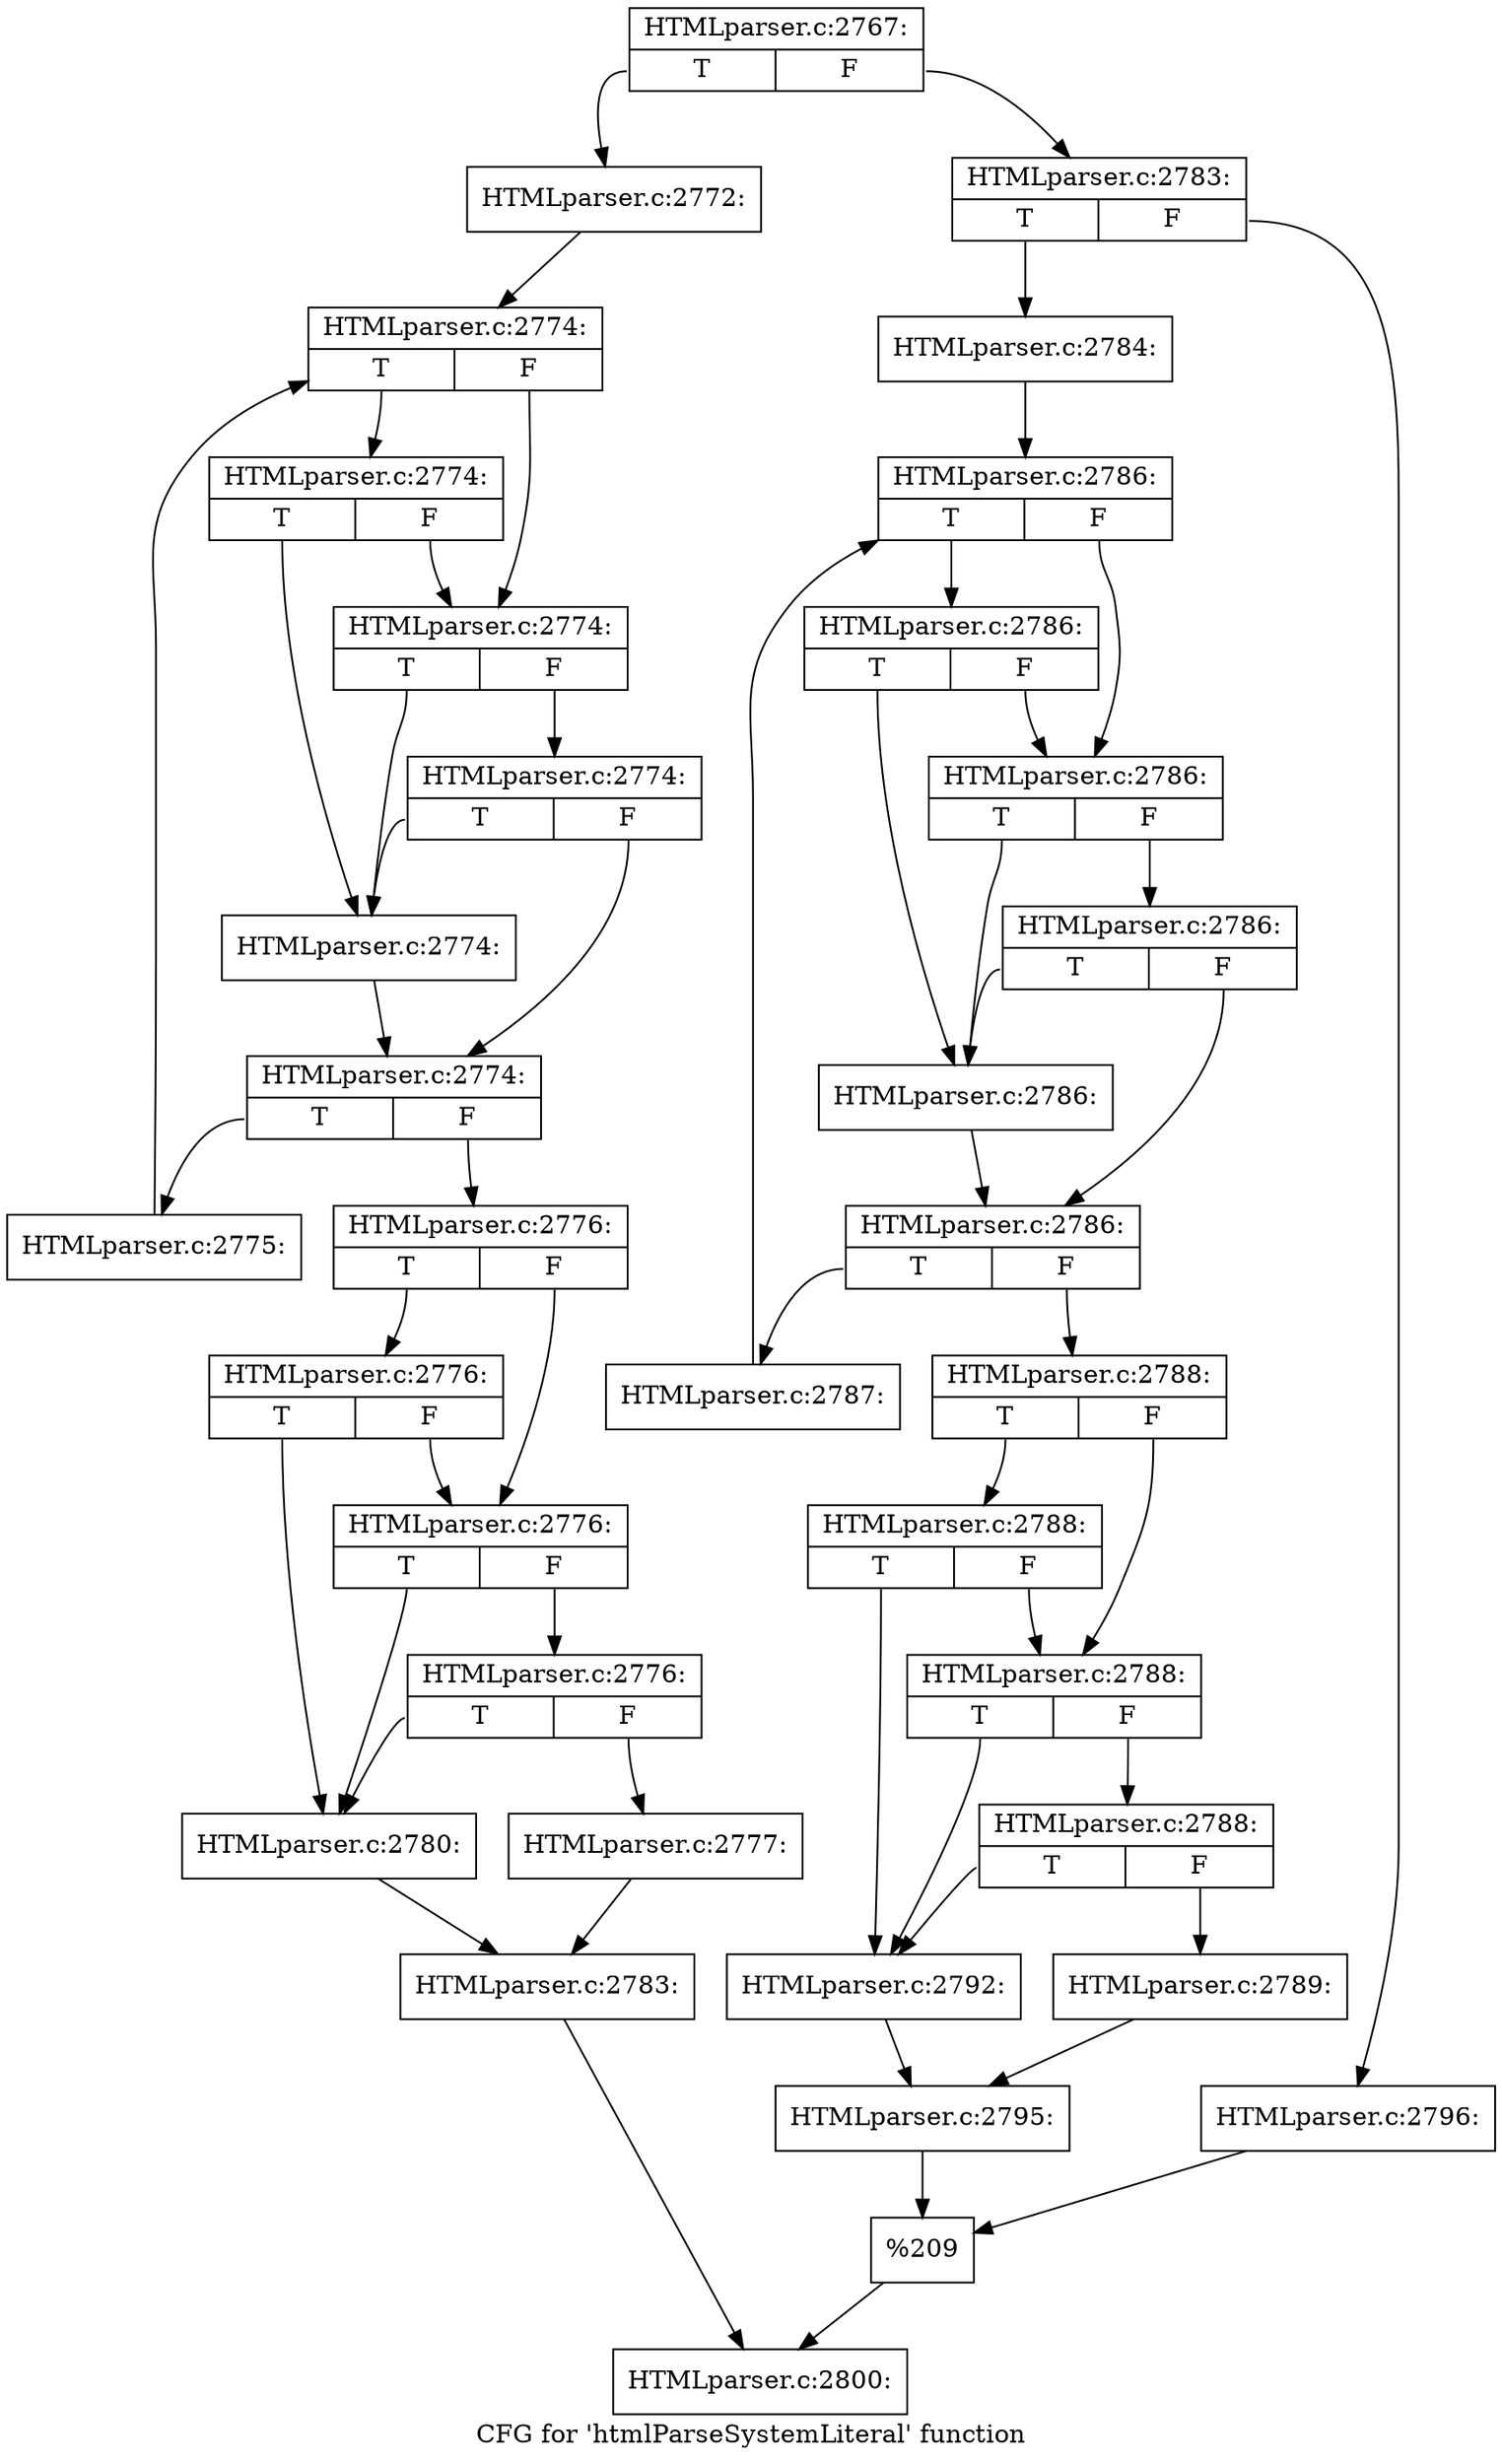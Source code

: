 digraph "CFG for 'htmlParseSystemLiteral' function" {
	label="CFG for 'htmlParseSystemLiteral' function";

	Node0x40568c0 [shape=record,label="{HTMLparser.c:2767:|{<s0>T|<s1>F}}"];
	Node0x40568c0:s0 -> Node0x3edf2f0;
	Node0x40568c0:s1 -> Node0x3edf390;
	Node0x3edf2f0 [shape=record,label="{HTMLparser.c:2772:}"];
	Node0x3edf2f0 -> Node0x3edfd90;
	Node0x3edfd90 [shape=record,label="{HTMLparser.c:2774:|{<s0>T|<s1>F}}"];
	Node0x3edfd90:s0 -> Node0x3ee0160;
	Node0x3edfd90:s1 -> Node0x3ee0110;
	Node0x3ee0160 [shape=record,label="{HTMLparser.c:2774:|{<s0>T|<s1>F}}"];
	Node0x3ee0160:s0 -> Node0x3ee0040;
	Node0x3ee0160:s1 -> Node0x3ee0110;
	Node0x3ee0110 [shape=record,label="{HTMLparser.c:2774:|{<s0>T|<s1>F}}"];
	Node0x3ee0110:s0 -> Node0x3ee0040;
	Node0x3ee0110:s1 -> Node0x3ee0090;
	Node0x3ee0090 [shape=record,label="{HTMLparser.c:2774:|{<s0>T|<s1>F}}"];
	Node0x3ee0090:s0 -> Node0x3ee0040;
	Node0x3ee0090:s1 -> Node0x3edfff0;
	Node0x3ee0040 [shape=record,label="{HTMLparser.c:2774:}"];
	Node0x3ee0040 -> Node0x3edfff0;
	Node0x3edfff0 [shape=record,label="{HTMLparser.c:2774:|{<s0>T|<s1>F}}"];
	Node0x3edfff0:s0 -> Node0x3ee1740;
	Node0x3edfff0:s1 -> Node0x3edff70;
	Node0x3ee1740 [shape=record,label="{HTMLparser.c:2775:}"];
	Node0x3ee1740 -> Node0x3edfd90;
	Node0x3edff70 [shape=record,label="{HTMLparser.c:2776:|{<s0>T|<s1>F}}"];
	Node0x3edff70:s0 -> Node0x3ee1b30;
	Node0x3edff70:s1 -> Node0x3ee1ae0;
	Node0x3ee1b30 [shape=record,label="{HTMLparser.c:2776:|{<s0>T|<s1>F}}"];
	Node0x3ee1b30:s0 -> Node0x3ee1a10;
	Node0x3ee1b30:s1 -> Node0x3ee1ae0;
	Node0x3ee1ae0 [shape=record,label="{HTMLparser.c:2776:|{<s0>T|<s1>F}}"];
	Node0x3ee1ae0:s0 -> Node0x3ee1a10;
	Node0x3ee1ae0:s1 -> Node0x3ee1a60;
	Node0x3ee1a60 [shape=record,label="{HTMLparser.c:2776:|{<s0>T|<s1>F}}"];
	Node0x3ee1a60:s0 -> Node0x3ee1a10;
	Node0x3ee1a60:s1 -> Node0x3ee1970;
	Node0x3ee1970 [shape=record,label="{HTMLparser.c:2777:}"];
	Node0x3ee1970 -> Node0x3ee19c0;
	Node0x3ee1a10 [shape=record,label="{HTMLparser.c:2780:}"];
	Node0x3ee1a10 -> Node0x3ee19c0;
	Node0x3ee19c0 [shape=record,label="{HTMLparser.c:2783:}"];
	Node0x3ee19c0 -> Node0x3edf340;
	Node0x3edf390 [shape=record,label="{HTMLparser.c:2783:|{<s0>T|<s1>F}}"];
	Node0x3edf390:s0 -> Node0x3ee3ca0;
	Node0x3edf390:s1 -> Node0x3ee3d40;
	Node0x3ee3ca0 [shape=record,label="{HTMLparser.c:2784:}"];
	Node0x3ee3ca0 -> Node0x3ee4780;
	Node0x3ee4780 [shape=record,label="{HTMLparser.c:2786:|{<s0>T|<s1>F}}"];
	Node0x3ee4780:s0 -> Node0x3ee4b90;
	Node0x3ee4780:s1 -> Node0x3ee4b40;
	Node0x3ee4b90 [shape=record,label="{HTMLparser.c:2786:|{<s0>T|<s1>F}}"];
	Node0x3ee4b90:s0 -> Node0x3ee4a70;
	Node0x3ee4b90:s1 -> Node0x3ee4b40;
	Node0x3ee4b40 [shape=record,label="{HTMLparser.c:2786:|{<s0>T|<s1>F}}"];
	Node0x3ee4b40:s0 -> Node0x3ee4a70;
	Node0x3ee4b40:s1 -> Node0x3ee4ac0;
	Node0x3ee4ac0 [shape=record,label="{HTMLparser.c:2786:|{<s0>T|<s1>F}}"];
	Node0x3ee4ac0:s0 -> Node0x3ee4a70;
	Node0x3ee4ac0:s1 -> Node0x3ee4a20;
	Node0x3ee4a70 [shape=record,label="{HTMLparser.c:2786:}"];
	Node0x3ee4a70 -> Node0x3ee4a20;
	Node0x3ee4a20 [shape=record,label="{HTMLparser.c:2786:|{<s0>T|<s1>F}}"];
	Node0x3ee4a20:s0 -> Node0x3ee6170;
	Node0x3ee4a20:s1 -> Node0x3ee49a0;
	Node0x3ee6170 [shape=record,label="{HTMLparser.c:2787:}"];
	Node0x3ee6170 -> Node0x3ee4780;
	Node0x3ee49a0 [shape=record,label="{HTMLparser.c:2788:|{<s0>T|<s1>F}}"];
	Node0x3ee49a0:s0 -> Node0x3ee65a0;
	Node0x3ee49a0:s1 -> Node0x3ee6550;
	Node0x3ee65a0 [shape=record,label="{HTMLparser.c:2788:|{<s0>T|<s1>F}}"];
	Node0x3ee65a0:s0 -> Node0x3ee6480;
	Node0x3ee65a0:s1 -> Node0x3ee6550;
	Node0x3ee6550 [shape=record,label="{HTMLparser.c:2788:|{<s0>T|<s1>F}}"];
	Node0x3ee6550:s0 -> Node0x3ee6480;
	Node0x3ee6550:s1 -> Node0x3ee64d0;
	Node0x3ee64d0 [shape=record,label="{HTMLparser.c:2788:|{<s0>T|<s1>F}}"];
	Node0x3ee64d0:s0 -> Node0x3ee6480;
	Node0x3ee64d0:s1 -> Node0x3ee63e0;
	Node0x3ee63e0 [shape=record,label="{HTMLparser.c:2789:}"];
	Node0x3ee63e0 -> Node0x3ee6430;
	Node0x3ee6480 [shape=record,label="{HTMLparser.c:2792:}"];
	Node0x3ee6480 -> Node0x3ee6430;
	Node0x3ee6430 [shape=record,label="{HTMLparser.c:2795:}"];
	Node0x3ee6430 -> Node0x3ee3cf0;
	Node0x3ee3d40 [shape=record,label="{HTMLparser.c:2796:}"];
	Node0x3ee3d40 -> Node0x3ee3cf0;
	Node0x3ee3cf0 [shape=record,label="{%209}"];
	Node0x3ee3cf0 -> Node0x3edf340;
	Node0x3edf340 [shape=record,label="{HTMLparser.c:2800:}"];
}
